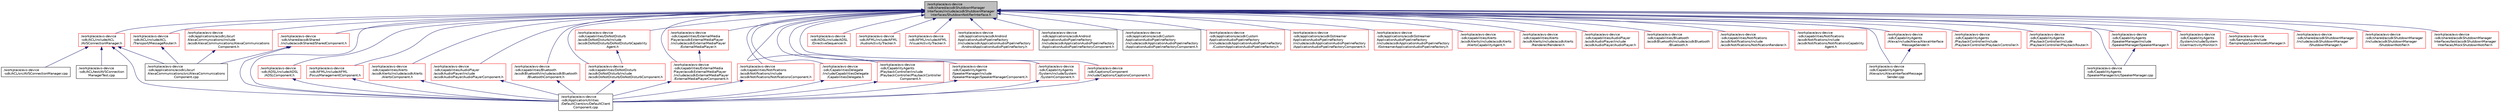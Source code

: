 digraph "/workplace/avs-device-sdk/shared/acsdkShutdownManagerInterfaces/include/acsdkShutdownManagerInterfaces/ShutdownNotifierInterface.h"
{
  edge [fontname="Helvetica",fontsize="10",labelfontname="Helvetica",labelfontsize="10"];
  node [fontname="Helvetica",fontsize="10",shape=record];
  Node8 [label="/workplace/avs-device\l-sdk/shared/acsdkShutdownManager\lInterfaces/include/acsdkShutdownManager\lInterfaces/ShutdownNotifierInterface.h",height=0.2,width=0.4,color="black", fillcolor="grey75", style="filled", fontcolor="black"];
  Node8 -> Node9 [dir="back",color="midnightblue",fontsize="10",style="solid",fontname="Helvetica"];
  Node9 [label="/workplace/avs-device\l-sdk/ACL/include/ACL\l/AVSConnectionManager.h",height=0.2,width=0.4,color="red", fillcolor="white", style="filled",URL="$_a_v_s_connection_manager_8h.html"];
  Node9 -> Node10 [dir="back",color="midnightblue",fontsize="10",style="solid",fontname="Helvetica"];
  Node10 [label="/workplace/avs-device\l-sdk/ACL/src/AVSConnectionManager.cpp",height=0.2,width=0.4,color="black", fillcolor="white", style="filled",URL="$_a_v_s_connection_manager_8cpp.html"];
  Node9 -> Node11 [dir="back",color="midnightblue",fontsize="10",style="solid",fontname="Helvetica"];
  Node11 [label="/workplace/avs-device\l-sdk/ACL/test/AVSConnection\lManagerTest.cpp",height=0.2,width=0.4,color="black", fillcolor="white", style="filled",URL="$_a_v_s_connection_manager_test_8cpp.html"];
  Node9 -> Node12 [dir="back",color="midnightblue",fontsize="10",style="solid",fontname="Helvetica"];
  Node12 [label="/workplace/avs-device\l-sdk/applications/acsdkLibcurl\lAlexaCommunications/src/AlexaCommunications\lComponent.cpp",height=0.2,width=0.4,color="black", fillcolor="white", style="filled",URL="$_alexa_communications_component_8cpp.html"];
  Node9 -> Node13 [dir="back",color="midnightblue",fontsize="10",style="solid",fontname="Helvetica"];
  Node13 [label="/workplace/avs-device\l-sdk/ApplicationUtilities\l/DefaultClient/src/DefaultClient\lComponent.cpp",height=0.2,width=0.4,color="black", fillcolor="white", style="filled",URL="$_default_client_component_8cpp.html"];
  Node8 -> Node44 [dir="back",color="midnightblue",fontsize="10",style="solid",fontname="Helvetica"];
  Node44 [label="/workplace/avs-device\l-sdk/ACL/include/ACL\l/Transport/MessageRouter.h",height=0.2,width=0.4,color="red", fillcolor="white", style="filled",URL="$_message_router_8h.html"];
  Node44 -> Node12 [dir="back",color="midnightblue",fontsize="10",style="solid",fontname="Helvetica"];
  Node8 -> Node55 [dir="back",color="midnightblue",fontsize="10",style="solid",fontname="Helvetica"];
  Node55 [label="/workplace/avs-device\l-sdk/ADSL/include/ADSL\l/ADSLComponent.h",height=0.2,width=0.4,color="red", fillcolor="white", style="filled",URL="$_a_d_s_l_component_8h.html"];
  Node55 -> Node13 [dir="back",color="midnightblue",fontsize="10",style="solid",fontname="Helvetica"];
  Node8 -> Node58 [dir="back",color="midnightblue",fontsize="10",style="solid",fontname="Helvetica"];
  Node58 [label="/workplace/avs-device\l-sdk/ADSL/include/ADSL\l/DirectiveSequencer.h",height=0.2,width=0.4,color="red", fillcolor="white", style="filled",URL="$_directive_sequencer_8h.html"];
  Node8 -> Node64 [dir="back",color="midnightblue",fontsize="10",style="solid",fontname="Helvetica"];
  Node64 [label="/workplace/avs-device\l-sdk/AFML/include/AFML\l/AudioActivityTracker.h",height=0.2,width=0.4,color="red", fillcolor="white", style="filled",URL="$_audio_activity_tracker_8h.html"];
  Node8 -> Node68 [dir="back",color="midnightblue",fontsize="10",style="solid",fontname="Helvetica"];
  Node68 [label="/workplace/avs-device\l-sdk/AFML/include/AFML\l/FocusManagementComponent.h",height=0.2,width=0.4,color="red", fillcolor="white", style="filled",URL="$_focus_management_component_8h.html"];
  Node68 -> Node13 [dir="back",color="midnightblue",fontsize="10",style="solid",fontname="Helvetica"];
  Node8 -> Node69 [dir="back",color="midnightblue",fontsize="10",style="solid",fontname="Helvetica"];
  Node69 [label="/workplace/avs-device\l-sdk/AFML/include/AFML\l/VisualActivityTracker.h",height=0.2,width=0.4,color="red", fillcolor="white", style="filled",URL="$_visual_activity_tracker_8h.html"];
  Node8 -> Node72 [dir="back",color="midnightblue",fontsize="10",style="solid",fontname="Helvetica"];
  Node72 [label="/workplace/avs-device\l-sdk/applications/acsdkAndroid\lApplicationAudioPipelineFactory\l/include/acsdkApplicationAudioPipelineFactory\l/AndroidApplicationAudioPipelineFactory.h",height=0.2,width=0.4,color="red", fillcolor="white", style="filled",URL="$_android_application_audio_pipeline_factory_8h.html"];
  Node8 -> Node75 [dir="back",color="midnightblue",fontsize="10",style="solid",fontname="Helvetica"];
  Node75 [label="/workplace/avs-device\l-sdk/applications/acsdkAndroid\lApplicationAudioPipelineFactory\l/include/acsdkApplicationAudioPipelineFactory\l/ApplicationAudioPipelineFactoryComponent.h",height=0.2,width=0.4,color="black", fillcolor="white", style="filled",URL="$acsdk_android_application_audio_pipeline_factory_2include_2acsdk_application_audio_pipeline_fact952244caba7ee8985a8bdd12c0ca49b0.html"];
  Node8 -> Node76 [dir="back",color="midnightblue",fontsize="10",style="solid",fontname="Helvetica"];
  Node76 [label="/workplace/avs-device\l-sdk/applications/acsdkCustom\lApplicationAudioPipelineFactory\l/include/acsdkApplicationAudioPipelineFactory\l/ApplicationAudioPipelineFactoryComponent.h",height=0.2,width=0.4,color="black", fillcolor="white", style="filled",URL="$acsdk_custom_application_audio_pipeline_factory_2include_2acsdk_application_audio_pipeline_facto8c9309582bcbe9bd6b3881aa1a5e4e02.html"];
  Node8 -> Node77 [dir="back",color="midnightblue",fontsize="10",style="solid",fontname="Helvetica"];
  Node77 [label="/workplace/avs-device\l-sdk/applications/acsdkCustom\lApplicationAudioPipelineFactory\l/include/acsdkApplicationAudioPipelineFactory\l/CustomApplicationAudioPipelineFactory.h",height=0.2,width=0.4,color="red", fillcolor="white", style="filled",URL="$_custom_application_audio_pipeline_factory_8h.html"];
  Node8 -> Node80 [dir="back",color="midnightblue",fontsize="10",style="solid",fontname="Helvetica"];
  Node80 [label="/workplace/avs-device\l-sdk/applications/acsdkGstreamer\lApplicationAudioPipelineFactory\l/include/acsdkApplicationAudioPipelineFactory\l/ApplicationAudioPipelineFactoryComponent.h",height=0.2,width=0.4,color="red", fillcolor="white", style="filled",URL="$acsdk_gstreamer_application_audio_pipeline_factory_2include_2acsdk_application_audio_pipeline_fa57fe12eb11b773ba1c54aba24163473a.html"];
  Node8 -> Node82 [dir="back",color="midnightblue",fontsize="10",style="solid",fontname="Helvetica"];
  Node82 [label="/workplace/avs-device\l-sdk/applications/acsdkGstreamer\lApplicationAudioPipelineFactory\l/include/acsdkApplicationAudioPipelineFactory\l/GstreamerApplicationAudioPipelineFactory.h",height=0.2,width=0.4,color="red", fillcolor="white", style="filled",URL="$_gstreamer_application_audio_pipeline_factory_8h.html"];
  Node8 -> Node84 [dir="back",color="midnightblue",fontsize="10",style="solid",fontname="Helvetica"];
  Node84 [label="/workplace/avs-device\l-sdk/applications/acsdkLibcurl\lAlexaCommunications/include\l/acsdkAlexaCommunications/AlexaCommunications\lComponent.h",height=0.2,width=0.4,color="red", fillcolor="white", style="filled",URL="$_alexa_communications_component_8h.html"];
  Node84 -> Node12 [dir="back",color="midnightblue",fontsize="10",style="solid",fontname="Helvetica"];
  Node8 -> Node13 [dir="back",color="midnightblue",fontsize="10",style="solid",fontname="Helvetica"];
  Node8 -> Node85 [dir="back",color="midnightblue",fontsize="10",style="solid",fontname="Helvetica"];
  Node85 [label="/workplace/avs-device\l-sdk/capabilities/Alerts\l/acsdkAlerts/include/acsdkAlerts\l/AlertsCapabilityAgent.h",height=0.2,width=0.4,color="red", fillcolor="white", style="filled",URL="$_alerts_capability_agent_8h.html"];
  Node8 -> Node90 [dir="back",color="midnightblue",fontsize="10",style="solid",fontname="Helvetica"];
  Node90 [label="/workplace/avs-device\l-sdk/capabilities/Alerts\l/acsdkAlerts/include/acsdkAlerts\l/AlertsComponent.h",height=0.2,width=0.4,color="red", fillcolor="white", style="filled",URL="$_alerts_component_8h.html"];
  Node90 -> Node13 [dir="back",color="midnightblue",fontsize="10",style="solid",fontname="Helvetica"];
  Node8 -> Node91 [dir="back",color="midnightblue",fontsize="10",style="solid",fontname="Helvetica"];
  Node91 [label="/workplace/avs-device\l-sdk/capabilities/Alerts\l/acsdkAlerts/include/acsdkAlerts\l/Renderer/Renderer.h",height=0.2,width=0.4,color="red", fillcolor="white", style="filled",URL="$_renderer_8h.html"];
  Node8 -> Node113 [dir="back",color="midnightblue",fontsize="10",style="solid",fontname="Helvetica"];
  Node113 [label="/workplace/avs-device\l-sdk/capabilities/AudioPlayer\l/acsdkAudioPlayer/include\l/acsdkAudioPlayer/AudioPlayer.h",height=0.2,width=0.4,color="red", fillcolor="white", style="filled",URL="$_audio_player_8h.html"];
  Node8 -> Node117 [dir="back",color="midnightblue",fontsize="10",style="solid",fontname="Helvetica"];
  Node117 [label="/workplace/avs-device\l-sdk/capabilities/AudioPlayer\l/acsdkAudioPlayer/include\l/acsdkAudioPlayer/AudioPlayerComponent.h",height=0.2,width=0.4,color="red", fillcolor="white", style="filled",URL="$_audio_player_component_8h.html"];
  Node117 -> Node13 [dir="back",color="midnightblue",fontsize="10",style="solid",fontname="Helvetica"];
  Node8 -> Node118 [dir="back",color="midnightblue",fontsize="10",style="solid",fontname="Helvetica"];
  Node118 [label="/workplace/avs-device\l-sdk/capabilities/Bluetooth\l/acsdkBluetooth/include/acsdkBluetooth\l/Bluetooth.h",height=0.2,width=0.4,color="red", fillcolor="white", style="filled",URL="$_bluetooth_8h.html"];
  Node8 -> Node122 [dir="back",color="midnightblue",fontsize="10",style="solid",fontname="Helvetica"];
  Node122 [label="/workplace/avs-device\l-sdk/capabilities/Bluetooth\l/acsdkBluetooth/include/acsdkBluetooth\l/BluetoothComponent.h",height=0.2,width=0.4,color="red", fillcolor="white", style="filled",URL="$_bluetooth_component_8h.html"];
  Node122 -> Node13 [dir="back",color="midnightblue",fontsize="10",style="solid",fontname="Helvetica"];
  Node8 -> Node123 [dir="back",color="midnightblue",fontsize="10",style="solid",fontname="Helvetica"];
  Node123 [label="/workplace/avs-device\l-sdk/capabilities/DoNotDisturb\l/acsdkDoNotDisturb/include\l/acsdkDoNotDisturb/DoNotDisturbCapability\lAgent.h",height=0.2,width=0.4,color="red", fillcolor="white", style="filled",URL="$_do_not_disturb_capability_agent_8h.html"];
  Node123 -> Node127 [dir="back",color="midnightblue",fontsize="10",style="solid",fontname="Helvetica"];
  Node127 [label="/workplace/avs-device\l-sdk/capabilities/DoNotDisturb\l/acsdkDoNotDisturb/include\l/acsdkDoNotDisturb/DoNotDisturbComponent.h",height=0.2,width=0.4,color="red", fillcolor="white", style="filled",URL="$_do_not_disturb_component_8h.html"];
  Node127 -> Node13 [dir="back",color="midnightblue",fontsize="10",style="solid",fontname="Helvetica"];
  Node8 -> Node127 [dir="back",color="midnightblue",fontsize="10",style="solid",fontname="Helvetica"];
  Node8 -> Node131 [dir="back",color="midnightblue",fontsize="10",style="solid",fontname="Helvetica"];
  Node131 [label="/workplace/avs-device\l-sdk/capabilities/ExternalMedia\lPlayer/acsdkExternalMediaPlayer\l/include/acsdkExternalMediaPlayer\l/ExternalMediaPlayer.h",height=0.2,width=0.4,color="red", fillcolor="white", style="filled",URL="$_external_media_player_8h.html"];
  Node131 -> Node135 [dir="back",color="midnightblue",fontsize="10",style="solid",fontname="Helvetica"];
  Node135 [label="/workplace/avs-device\l-sdk/capabilities/ExternalMedia\lPlayer/acsdkExternalMediaPlayer\l/include/acsdkExternalMediaPlayer\l/ExternalMediaPlayerComponent.h",height=0.2,width=0.4,color="red", fillcolor="white", style="filled",URL="$_external_media_player_component_8h.html"];
  Node135 -> Node13 [dir="back",color="midnightblue",fontsize="10",style="solid",fontname="Helvetica"];
  Node8 -> Node135 [dir="back",color="midnightblue",fontsize="10",style="solid",fontname="Helvetica"];
  Node8 -> Node140 [dir="back",color="midnightblue",fontsize="10",style="solid",fontname="Helvetica"];
  Node140 [label="/workplace/avs-device\l-sdk/capabilities/Notifications\l/acsdkNotifications/include\l/acsdkNotifications/NotificationRenderer.h",height=0.2,width=0.4,color="red", fillcolor="white", style="filled",URL="$_notification_renderer_8h.html"];
  Node8 -> Node144 [dir="back",color="midnightblue",fontsize="10",style="solid",fontname="Helvetica"];
  Node144 [label="/workplace/avs-device\l-sdk/capabilities/Notifications\l/acsdkNotifications/include\l/acsdkNotifications/NotificationsCapability\lAgent.h",height=0.2,width=0.4,color="red", fillcolor="white", style="filled",URL="$_notifications_capability_agent_8h.html"];
  Node8 -> Node148 [dir="back",color="midnightblue",fontsize="10",style="solid",fontname="Helvetica"];
  Node148 [label="/workplace/avs-device\l-sdk/capabilities/Notifications\l/acsdkNotifications/include\l/acsdkNotifications/NotificationsComponent.h",height=0.2,width=0.4,color="red", fillcolor="white", style="filled",URL="$_notifications_component_8h.html"];
  Node148 -> Node13 [dir="back",color="midnightblue",fontsize="10",style="solid",fontname="Helvetica"];
  Node8 -> Node149 [dir="back",color="midnightblue",fontsize="10",style="solid",fontname="Helvetica"];
  Node149 [label="/workplace/avs-device\l-sdk/CapabilitiesDelegate\l/include/CapabilitiesDelegate\l/CapabilitiesDelegate.h",height=0.2,width=0.4,color="red", fillcolor="white", style="filled",URL="$_capabilities_delegate_8h.html"];
  Node149 -> Node13 [dir="back",color="midnightblue",fontsize="10",style="solid",fontname="Helvetica"];
  Node8 -> Node152 [dir="back",color="midnightblue",fontsize="10",style="solid",fontname="Helvetica"];
  Node152 [label="/workplace/avs-device\l-sdk/CapabilityAgents\l/Alexa/include/Alexa/AlexaInterface\lMessageSender.h",height=0.2,width=0.4,color="red", fillcolor="white", style="filled",URL="$_alexa_interface_message_sender_8h.html"];
  Node152 -> Node153 [dir="back",color="midnightblue",fontsize="10",style="solid",fontname="Helvetica"];
  Node153 [label="/workplace/avs-device\l-sdk/CapabilityAgents\l/Alexa/src/AlexaInterfaceMessage\lSender.cpp",height=0.2,width=0.4,color="black", fillcolor="white", style="filled",URL="$_alexa_interface_message_sender_8cpp.html"];
  Node8 -> Node153 [dir="back",color="midnightblue",fontsize="10",style="solid",fontname="Helvetica"];
  Node8 -> Node160 [dir="back",color="midnightblue",fontsize="10",style="solid",fontname="Helvetica"];
  Node160 [label="/workplace/avs-device\l-sdk/CapabilityAgents\l/PlaybackController/include\l/PlaybackController/PlaybackController.h",height=0.2,width=0.4,color="red", fillcolor="white", style="filled",URL="$_playback_controller_8h.html"];
  Node8 -> Node166 [dir="back",color="midnightblue",fontsize="10",style="solid",fontname="Helvetica"];
  Node166 [label="/workplace/avs-device\l-sdk/CapabilityAgents\l/PlaybackController/include\l/PlaybackController/PlaybackController\lComponent.h",height=0.2,width=0.4,color="red", fillcolor="white", style="filled",URL="$_playback_controller_component_8h.html"];
  Node166 -> Node13 [dir="back",color="midnightblue",fontsize="10",style="solid",fontname="Helvetica"];
  Node8 -> Node167 [dir="back",color="midnightblue",fontsize="10",style="solid",fontname="Helvetica"];
  Node167 [label="/workplace/avs-device\l-sdk/CapabilityAgents\l/PlaybackController/include\l/PlaybackController/PlaybackRouter.h",height=0.2,width=0.4,color="red", fillcolor="white", style="filled",URL="$_playback_router_8h.html"];
  Node8 -> Node170 [dir="back",color="midnightblue",fontsize="10",style="solid",fontname="Helvetica"];
  Node170 [label="/workplace/avs-device\l-sdk/CapabilityAgents\l/SpeakerManager/include\l/SpeakerManager/SpeakerManager.h",height=0.2,width=0.4,color="red", fillcolor="white", style="filled",URL="$_speaker_manager_8h.html"];
  Node170 -> Node171 [dir="back",color="midnightblue",fontsize="10",style="solid",fontname="Helvetica"];
  Node171 [label="/workplace/avs-device\l-sdk/CapabilityAgents\l/SpeakerManager/src/SpeakerManager.cpp",height=0.2,width=0.4,color="black", fillcolor="white", style="filled",URL="$_speaker_manager_8cpp.html"];
  Node8 -> Node174 [dir="back",color="midnightblue",fontsize="10",style="solid",fontname="Helvetica"];
  Node174 [label="/workplace/avs-device\l-sdk/CapabilityAgents\l/SpeakerManager/include\l/SpeakerManager/SpeakerManagerComponent.h",height=0.2,width=0.4,color="red", fillcolor="white", style="filled",URL="$_speaker_manager_component_8h.html"];
  Node174 -> Node13 [dir="back",color="midnightblue",fontsize="10",style="solid",fontname="Helvetica"];
  Node8 -> Node171 [dir="back",color="midnightblue",fontsize="10",style="solid",fontname="Helvetica"];
  Node8 -> Node175 [dir="back",color="midnightblue",fontsize="10",style="solid",fontname="Helvetica"];
  Node175 [label="/workplace/avs-device\l-sdk/CapabilityAgents\l/System/include/System\l/SystemComponent.h",height=0.2,width=0.4,color="red", fillcolor="white", style="filled",URL="$_system_component_8h.html"];
  Node175 -> Node13 [dir="back",color="midnightblue",fontsize="10",style="solid",fontname="Helvetica"];
  Node8 -> Node177 [dir="back",color="midnightblue",fontsize="10",style="solid",fontname="Helvetica"];
  Node177 [label="/workplace/avs-device\l-sdk/CapabilityAgents\l/System/include/System\l/UserInactivityMonitor.h",height=0.2,width=0.4,color="red", fillcolor="white", style="filled",URL="$_user_inactivity_monitor_8h.html"];
  Node8 -> Node179 [dir="back",color="midnightblue",fontsize="10",style="solid",fontname="Helvetica"];
  Node179 [label="/workplace/avs-device\l-sdk/Captions/Component\l/include/Captions/CaptionsComponent.h",height=0.2,width=0.4,color="red", fillcolor="white", style="filled",URL="$_captions_component_8h.html"];
  Node179 -> Node13 [dir="back",color="midnightblue",fontsize="10",style="solid",fontname="Helvetica"];
  Node8 -> Node181 [dir="back",color="midnightblue",fontsize="10",style="solid",fontname="Helvetica"];
  Node181 [label="/workplace/avs-device\l-sdk/SampleApp/include\l/SampleApp/LocaleAssetsManager.h",height=0.2,width=0.4,color="red", fillcolor="white", style="filled",URL="$_locale_assets_manager_8h.html"];
  Node8 -> Node184 [dir="back",color="midnightblue",fontsize="10",style="solid",fontname="Helvetica"];
  Node184 [label="/workplace/avs-device\l-sdk/shared/acsdkShared\l/include/acsdkShared/SharedComponent.h",height=0.2,width=0.4,color="red", fillcolor="white", style="filled",URL="$_shared_component_8h.html"];
  Node184 -> Node12 [dir="back",color="midnightblue",fontsize="10",style="solid",fontname="Helvetica"];
  Node184 -> Node13 [dir="back",color="midnightblue",fontsize="10",style="solid",fontname="Helvetica"];
  Node8 -> Node187 [dir="back",color="midnightblue",fontsize="10",style="solid",fontname="Helvetica"];
  Node187 [label="/workplace/avs-device\l-sdk/shared/acsdkShutdownManager\l/include/acsdkShutdownManager\l/ShutdownManager.h",height=0.2,width=0.4,color="red", fillcolor="white", style="filled",URL="$_shutdown_manager_8h.html"];
  Node8 -> Node190 [dir="back",color="midnightblue",fontsize="10",style="solid",fontname="Helvetica"];
  Node190 [label="/workplace/avs-device\l-sdk/shared/acsdkShutdownManager\l/include/acsdkShutdownManager\l/ShutdownNotifier.h",height=0.2,width=0.4,color="red", fillcolor="white", style="filled",URL="$_shutdown_notifier_8h.html"];
  Node8 -> Node192 [dir="back",color="midnightblue",fontsize="10",style="solid",fontname="Helvetica"];
  Node192 [label="/workplace/avs-device\l-sdk/shared/acsdkShutdownManager\lInterfaces/test/acsdkShutdownManager\lInterfaces/MockShutdownNotifier.h",height=0.2,width=0.4,color="red", fillcolor="white", style="filled",URL="$_mock_shutdown_notifier_8h.html"];
}
